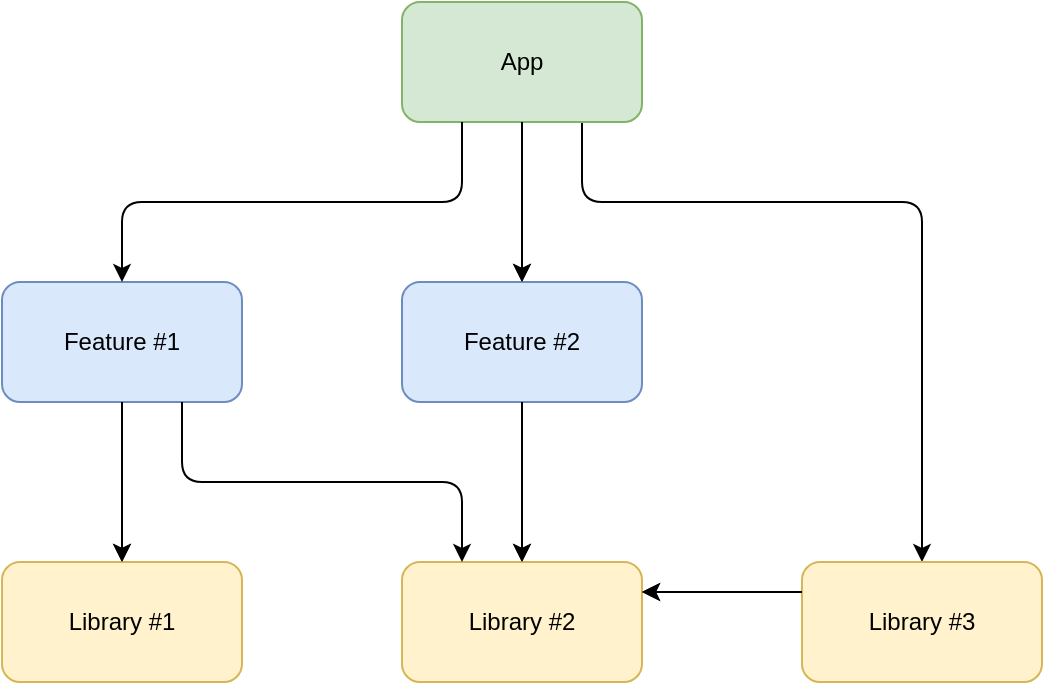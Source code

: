 <mxfile version="20.3.0" type="device"><diagram id="TMl3HaG7xhZjhMhJ41Fq" name="Stránka-1"><mxGraphModel dx="1422" dy="900" grid="1" gridSize="10" guides="1" tooltips="1" connect="1" arrows="1" fold="1" page="1" pageScale="1" pageWidth="827" pageHeight="1169" math="0" shadow="0"><root><mxCell id="0"/><mxCell id="1" parent="0"/><mxCell id="UkzH2R_HPXd70IKHk1nX-12" style="edgeStyle=orthogonalEdgeStyle;rounded=0;orthogonalLoop=1;jettySize=auto;html=1;" edge="1" parent="1" source="UkzH2R_HPXd70IKHk1nX-2" target="UkzH2R_HPXd70IKHk1nX-4"><mxGeometry relative="1" as="geometry"/></mxCell><mxCell id="UkzH2R_HPXd70IKHk1nX-21" style="edgeStyle=orthogonalEdgeStyle;orthogonalLoop=1;jettySize=auto;html=1;exitX=0.75;exitY=1;exitDx=0;exitDy=0;entryX=0.5;entryY=0;entryDx=0;entryDy=0;orthogonal=0;fixDash=0;shadow=0;sketch=0;rounded=1;" edge="1" parent="1" source="UkzH2R_HPXd70IKHk1nX-2" target="UkzH2R_HPXd70IKHk1nX-11"><mxGeometry relative="1" as="geometry"><mxPoint x="580" y="240" as="targetPoint"/><Array as="points"><mxPoint x="410" y="200"/><mxPoint x="580" y="200"/></Array></mxGeometry></mxCell><mxCell id="UkzH2R_HPXd70IKHk1nX-2" value="App" style="rounded=1;whiteSpace=wrap;html=1;fillColor=#d5e8d4;strokeColor=#82b366;" vertex="1" parent="1"><mxGeometry x="320" y="100" width="120" height="60" as="geometry"/></mxCell><mxCell id="UkzH2R_HPXd70IKHk1nX-15" style="edgeStyle=orthogonalEdgeStyle;rounded=0;orthogonalLoop=1;jettySize=auto;html=1;exitX=0.5;exitY=1;exitDx=0;exitDy=0;entryX=0.5;entryY=0;entryDx=0;entryDy=0;" edge="1" parent="1" source="UkzH2R_HPXd70IKHk1nX-3" target="UkzH2R_HPXd70IKHk1nX-9"><mxGeometry relative="1" as="geometry"/></mxCell><mxCell id="UkzH2R_HPXd70IKHk1nX-3" value="Feature #1" style="rounded=1;whiteSpace=wrap;html=1;fillColor=#dae8fc;strokeColor=#6c8ebf;" vertex="1" parent="1"><mxGeometry x="120" y="240" width="120" height="60" as="geometry"/></mxCell><mxCell id="UkzH2R_HPXd70IKHk1nX-17" style="edgeStyle=orthogonalEdgeStyle;rounded=0;orthogonalLoop=1;jettySize=auto;html=1;entryX=0.5;entryY=0;entryDx=0;entryDy=0;" edge="1" parent="1" source="UkzH2R_HPXd70IKHk1nX-4" target="UkzH2R_HPXd70IKHk1nX-10"><mxGeometry relative="1" as="geometry"/></mxCell><mxCell id="UkzH2R_HPXd70IKHk1nX-4" value="Feature #2" style="rounded=1;whiteSpace=wrap;html=1;fillColor=#dae8fc;strokeColor=#6c8ebf;" vertex="1" parent="1"><mxGeometry x="320" y="240" width="120" height="60" as="geometry"/></mxCell><mxCell id="UkzH2R_HPXd70IKHk1nX-9" value="Library #1" style="rounded=1;whiteSpace=wrap;html=1;fillColor=#fff2cc;strokeColor=#d6b656;" vertex="1" parent="1"><mxGeometry x="120" y="380" width="120" height="60" as="geometry"/></mxCell><mxCell id="UkzH2R_HPXd70IKHk1nX-10" value="Library #2" style="rounded=1;whiteSpace=wrap;html=1;fillColor=#fff2cc;strokeColor=#d6b656;" vertex="1" parent="1"><mxGeometry x="320" y="380" width="120" height="60" as="geometry"/></mxCell><mxCell id="UkzH2R_HPXd70IKHk1nX-18" style="edgeStyle=orthogonalEdgeStyle;rounded=0;orthogonalLoop=1;jettySize=auto;html=1;exitX=0;exitY=0.25;exitDx=0;exitDy=0;entryX=1;entryY=0.25;entryDx=0;entryDy=0;" edge="1" parent="1" source="UkzH2R_HPXd70IKHk1nX-11" target="UkzH2R_HPXd70IKHk1nX-10"><mxGeometry relative="1" as="geometry"/></mxCell><mxCell id="UkzH2R_HPXd70IKHk1nX-11" value="Library #3" style="rounded=1;whiteSpace=wrap;html=1;fillColor=#fff2cc;strokeColor=#d6b656;" vertex="1" parent="1"><mxGeometry x="520" y="380" width="120" height="60" as="geometry"/></mxCell><mxCell id="UkzH2R_HPXd70IKHk1nX-23" style="edgeStyle=orthogonalEdgeStyle;orthogonalLoop=1;jettySize=auto;html=1;exitX=0.25;exitY=1;exitDx=0;exitDy=0;rounded=1;" edge="1" parent="1"><mxGeometry relative="1" as="geometry"><mxPoint x="350" y="160" as="sourcePoint"/><mxPoint x="180" y="240" as="targetPoint"/><Array as="points"><mxPoint x="350" y="200"/><mxPoint x="180" y="200"/></Array></mxGeometry></mxCell><mxCell id="UkzH2R_HPXd70IKHk1nX-24" style="edgeStyle=orthogonalEdgeStyle;orthogonalLoop=1;jettySize=auto;html=1;exitX=0.75;exitY=1;exitDx=0;exitDy=0;entryX=0.25;entryY=0;entryDx=0;entryDy=0;rounded=1;" edge="1" parent="1"><mxGeometry relative="1" as="geometry"><mxPoint x="210" y="300" as="sourcePoint"/><mxPoint x="350" y="380" as="targetPoint"/><Array as="points"><mxPoint x="210" y="340"/><mxPoint x="350" y="340"/></Array></mxGeometry></mxCell><mxCell id="UkzH2R_HPXd70IKHk1nX-25" style="edgeStyle=orthogonalEdgeStyle;orthogonalLoop=1;jettySize=auto;html=1;entryX=0.5;entryY=0;entryDx=0;entryDy=0;rounded=1;" edge="1" parent="1"><mxGeometry relative="1" as="geometry"><mxPoint x="380" y="300" as="sourcePoint"/><mxPoint x="380" y="380" as="targetPoint"/></mxGeometry></mxCell><mxCell id="UkzH2R_HPXd70IKHk1nX-26" style="edgeStyle=orthogonalEdgeStyle;orthogonalLoop=1;jettySize=auto;html=1;rounded=1;" edge="1" parent="1"><mxGeometry relative="1" as="geometry"><mxPoint x="380" y="160" as="sourcePoint"/><mxPoint x="380" y="240" as="targetPoint"/></mxGeometry></mxCell><mxCell id="UkzH2R_HPXd70IKHk1nX-27" style="edgeStyle=orthogonalEdgeStyle;orthogonalLoop=1;jettySize=auto;html=1;exitX=0.5;exitY=1;exitDx=0;exitDy=0;entryX=0.5;entryY=0;entryDx=0;entryDy=0;rounded=1;" edge="1" parent="1"><mxGeometry relative="1" as="geometry"><mxPoint x="180" y="300" as="sourcePoint"/><mxPoint x="180" y="380" as="targetPoint"/></mxGeometry></mxCell><mxCell id="UkzH2R_HPXd70IKHk1nX-28" style="edgeStyle=orthogonalEdgeStyle;orthogonalLoop=1;jettySize=auto;html=1;exitX=0;exitY=0.25;exitDx=0;exitDy=0;entryX=1;entryY=0.25;entryDx=0;entryDy=0;rounded=1;" edge="1" parent="1"><mxGeometry relative="1" as="geometry"><mxPoint x="520" y="395" as="sourcePoint"/><mxPoint x="440" y="395" as="targetPoint"/></mxGeometry></mxCell></root></mxGraphModel></diagram></mxfile>